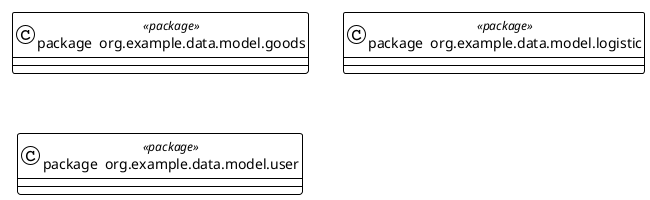 @startuml

!theme plain
top to bottom direction
skinparam linetype ortho

class node0 as "package  org.example.data.model.goods" << package >>
class node2 as "package  org.example.data.model.logistic" << package >>
class node1 as "package  org.example.data.model.user" << package >>

@enduml
